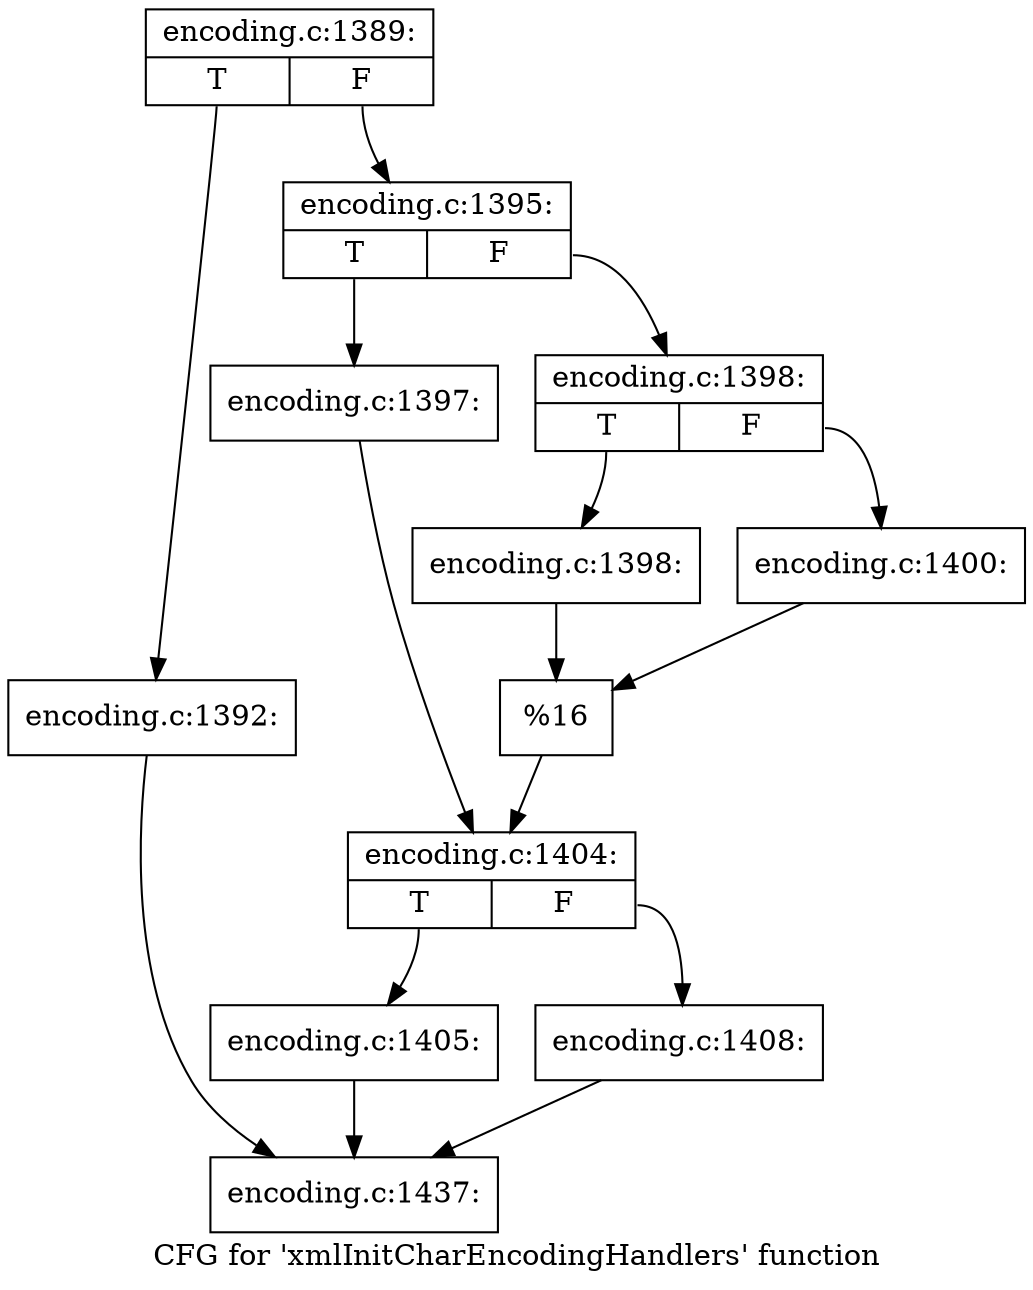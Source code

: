 digraph "CFG for 'xmlInitCharEncodingHandlers' function" {
	label="CFG for 'xmlInitCharEncodingHandlers' function";

	Node0x4673af0 [shape=record,label="{encoding.c:1389:|{<s0>T|<s1>F}}"];
	Node0x4673af0:s0 -> Node0x46977b0;
	Node0x4673af0:s1 -> Node0x4697800;
	Node0x46977b0 [shape=record,label="{encoding.c:1392:}"];
	Node0x46977b0 -> Node0x4695460;
	Node0x4697800 [shape=record,label="{encoding.c:1395:|{<s0>T|<s1>F}}"];
	Node0x4697800:s0 -> Node0x46342d0;
	Node0x4697800:s1 -> Node0x4634370;
	Node0x46342d0 [shape=record,label="{encoding.c:1397:}"];
	Node0x46342d0 -> Node0x4634320;
	Node0x4634370 [shape=record,label="{encoding.c:1398:|{<s0>T|<s1>F}}"];
	Node0x4634370:s0 -> Node0x4634930;
	Node0x4634370:s1 -> Node0x46349d0;
	Node0x4634930 [shape=record,label="{encoding.c:1398:}"];
	Node0x4634930 -> Node0x4634980;
	Node0x46349d0 [shape=record,label="{encoding.c:1400:}"];
	Node0x46349d0 -> Node0x4634980;
	Node0x4634980 [shape=record,label="{%16}"];
	Node0x4634980 -> Node0x4634320;
	Node0x4634320 [shape=record,label="{encoding.c:1404:|{<s0>T|<s1>F}}"];
	Node0x4634320:s0 -> Node0x469c8f0;
	Node0x4634320:s1 -> Node0x469c940;
	Node0x469c8f0 [shape=record,label="{encoding.c:1405:}"];
	Node0x469c8f0 -> Node0x4695460;
	Node0x469c940 [shape=record,label="{encoding.c:1408:}"];
	Node0x469c940 -> Node0x4695460;
	Node0x4695460 [shape=record,label="{encoding.c:1437:}"];
}
